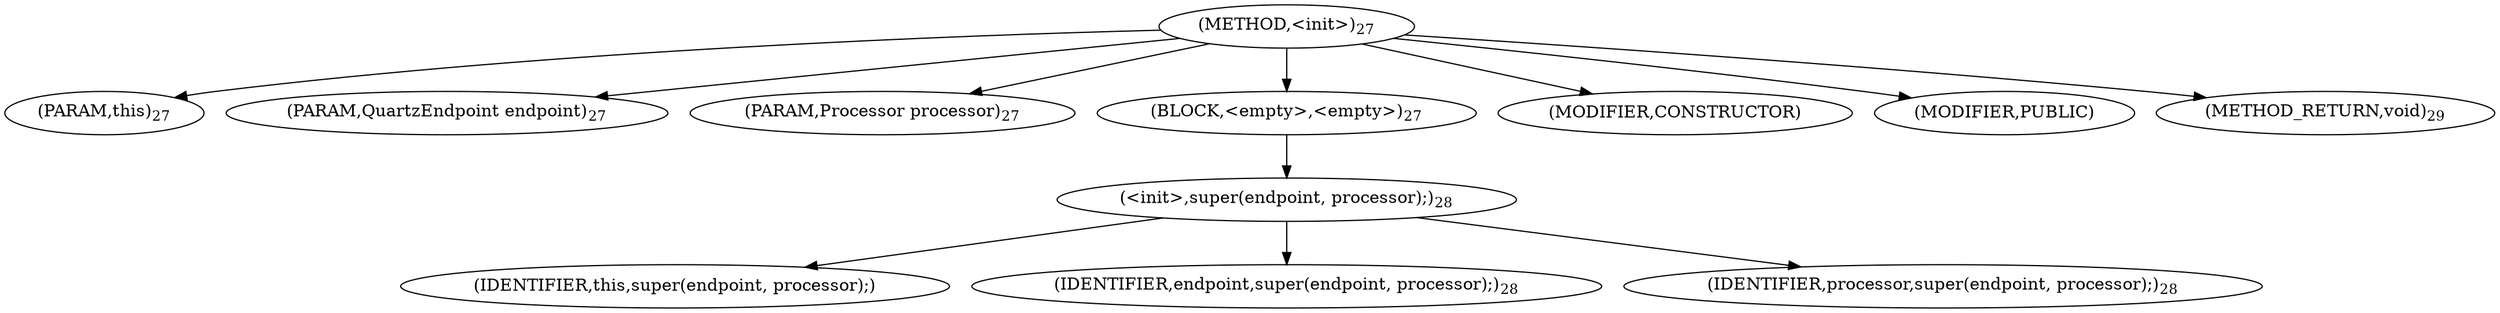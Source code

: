 digraph "&lt;init&gt;" {  
"16" [label = <(METHOD,&lt;init&gt;)<SUB>27</SUB>> ]
"4" [label = <(PARAM,this)<SUB>27</SUB>> ]
"17" [label = <(PARAM,QuartzEndpoint endpoint)<SUB>27</SUB>> ]
"18" [label = <(PARAM,Processor processor)<SUB>27</SUB>> ]
"19" [label = <(BLOCK,&lt;empty&gt;,&lt;empty&gt;)<SUB>27</SUB>> ]
"20" [label = <(&lt;init&gt;,super(endpoint, processor);)<SUB>28</SUB>> ]
"3" [label = <(IDENTIFIER,this,super(endpoint, processor);)> ]
"21" [label = <(IDENTIFIER,endpoint,super(endpoint, processor);)<SUB>28</SUB>> ]
"22" [label = <(IDENTIFIER,processor,super(endpoint, processor);)<SUB>28</SUB>> ]
"23" [label = <(MODIFIER,CONSTRUCTOR)> ]
"24" [label = <(MODIFIER,PUBLIC)> ]
"25" [label = <(METHOD_RETURN,void)<SUB>29</SUB>> ]
  "16" -> "4" 
  "16" -> "17" 
  "16" -> "18" 
  "16" -> "19" 
  "16" -> "23" 
  "16" -> "24" 
  "16" -> "25" 
  "19" -> "20" 
  "20" -> "3" 
  "20" -> "21" 
  "20" -> "22" 
}
